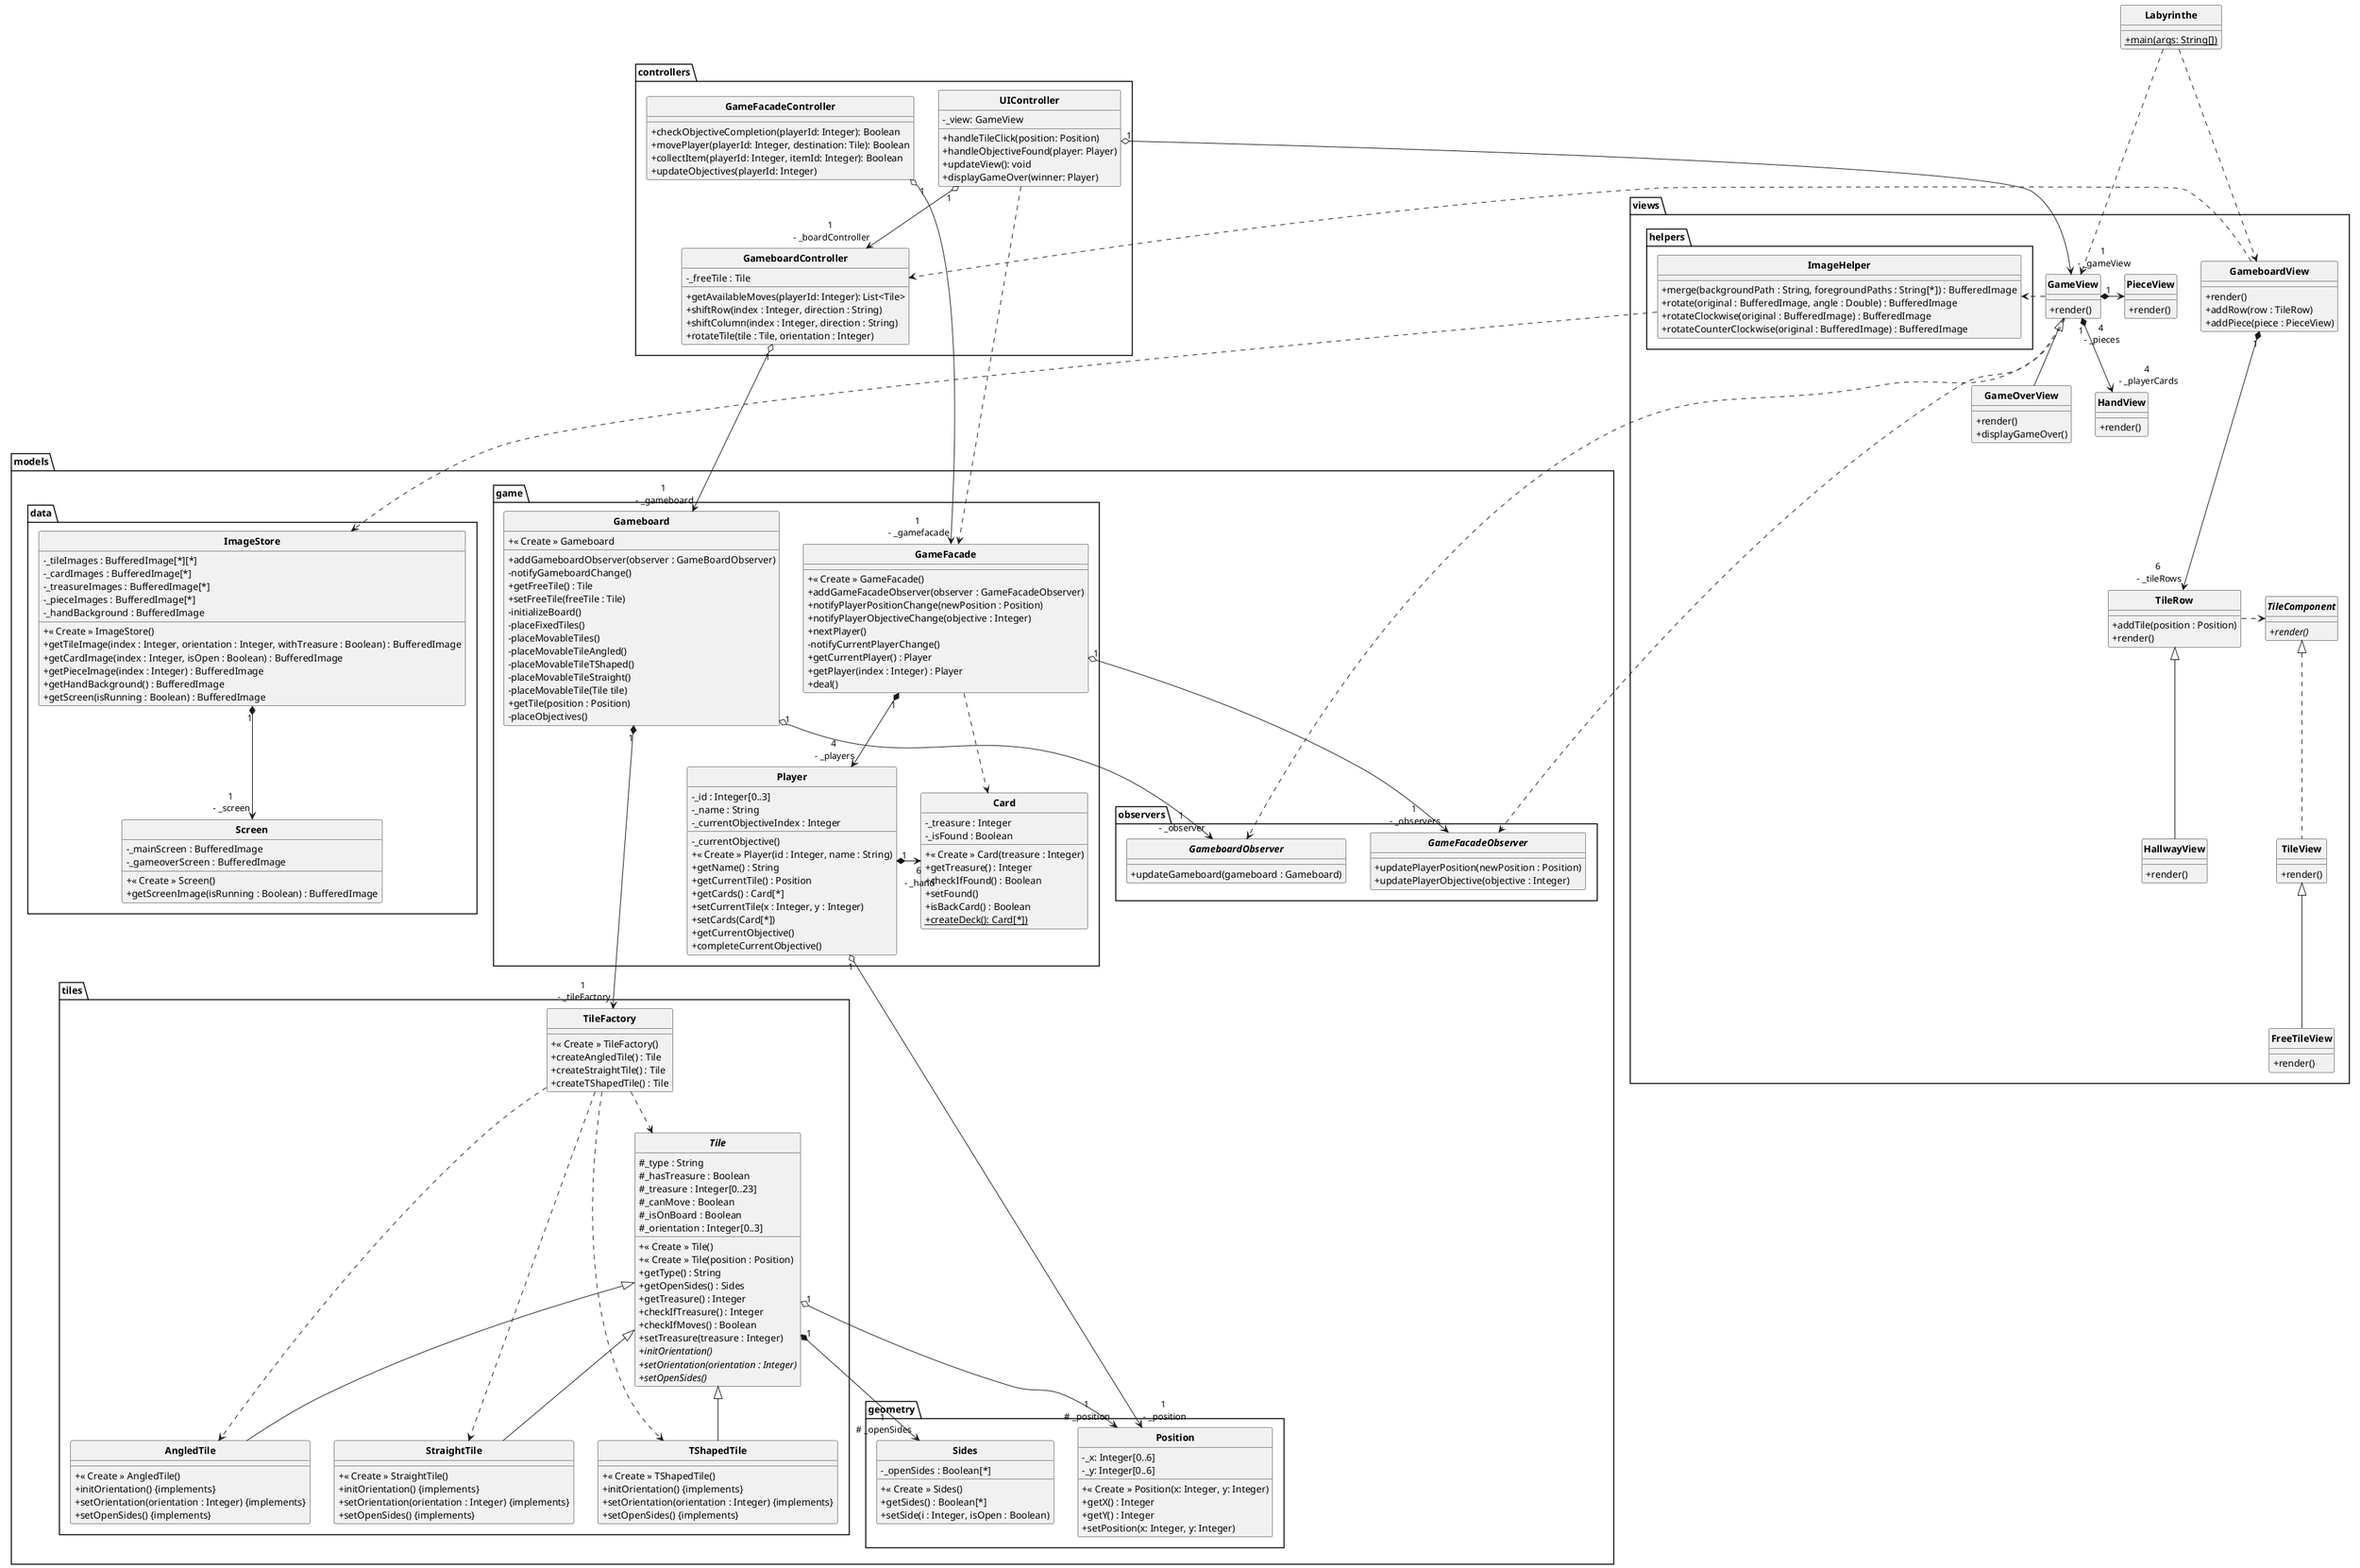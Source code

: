 @startuml Labyrinthe

skinparam style strictuml
skinparam classAttributeIconSize 0
skinparam classFontStyle Bold
hide enum methods

class Labyrinthe
{
    + {static} main(args: String[])
}

package views
{
	package helpers {
		'classe fournie :
		class ImageHelper {
			+ merge(backgroundPath : String, foregroundPaths : String[*]) : BufferedImage
			+ rotate(original : BufferedImage, angle : Double) : BufferedImage
			+ rotateClockwise(original : BufferedImage) : BufferedImage
			+ rotateCounterClockwise(original : BufferedImage) : BufferedImage
		}
	}

	interface TileComponent {
        + {abstract} render()
    }

    class GameView {
        + render()
    }

    class GameOverView extends GameView {
        + render()
        + displayGameOver()
    }

    class HandView {
        + render()
    }

    class PieceView {
        + render()
    }

    class TileRow {
        + addTile(position : Position)
        + render()
    }

    class TileView implements TileComponent {
        + render()
    }

    class FreeTileView extends TileView {
        + render()
    }

    class HallwayView extends TileRow {
        + render()
    }

    class GameboardView {
        + render()
        + addRow(row : TileRow)
        + addPiece(piece : PieceView)
    }
	
}

package controllers
{

   class GameboardController {
       + getAvailableMoves(playerId: Integer): List<Tile>
       - _freeTile : Tile
       + shiftRow(index : Integer, direction : String)
       + shiftColumn(index : Integer, direction : String)
       + rotateTile(tile : Tile, orientation : Integer)
   }
   class GameFacadeController {
       + checkObjectiveCompletion(playerId: Integer): Boolean
       + movePlayer(playerId: Integer, destination: Tile): Boolean
       + collectItem(playerId: Integer, itemId: Integer): Boolean
       + updateObjectives(playerId: Integer)
   }

   class UIController {
       - _view: GameView
       + handleTileClick(position: Position)
       + handleObjectiveFound(player: Player)
       + updateView(): void
       + displayGameOver(winner: Player)
   }
}

package models
{
    package observers {
        interface GameFacadeObserver {
            + updatePlayerPosition(newPosition : Position)
            + updatePlayerObjective(objective : Integer)
        }

        interface GameboardObserver {
            + updateGameboard(gameboard : Gameboard)
        }
    }

	package tiles {
		class TileFactory {
			+ « Create » TileFactory()
			+ createAngledTile() : Tile
			+ createStraightTile() : Tile
			+ createTShapedTile() : Tile
		}

		abstract class Tile {
			# _type : String
			# _hasTreasure : Boolean
			# _treasure : Integer[0..23]
			# _canMove : Boolean
			# _isOnBoard : Boolean
			# _orientation : Integer[0..3]
			+ « Create » Tile()
			+ « Create » Tile(position : Position)
			+ getType() : String
			'récupérer les voies de passage :
			+ getOpenSides() : Sides
			+ getTreasure() : Integer
			+ checkIfTreasure() : Integer
			+ checkIfMoves() : Boolean
			+ setTreasure(treasure : Integer)
			+ {abstract} initOrientation()
			+ {abstract} setOrientation(orientation : Integer)
			+ {abstract} setOpenSides()
		}
		class AngledTile extends Tile {
			+ « Create » AngledTile()
			+ initOrientation() {implements}
			+ setOrientation(orientation : Integer) {implements}
			+ setOpenSides() {implements}
		}
		class StraightTile extends Tile {
			+ « Create » StraightTile()
			+ initOrientation() {implements}
			+ setOrientation(orientation : Integer) {implements}
			+ setOpenSides() {implements}
		}
		class TShapedTile extends Tile {
			+ « Create » TShapedTile()
			+ initOrientation() {implements}
			+ setOrientation(orientation : Integer) {implements}
			+ setOpenSides() {implements}
		}
	}

	package geometry {
		class Sides {
			- _openSides : Boolean[*]
			+ « Create » Sides()
			+ getSides() : Boolean[*]
			+ setSide(i : Integer, isOpen : Boolean)
		}

		class Position {
			- _x: Integer[0..6]
			- _y: Integer[0..6]
			+ « Create » Position(x: Integer, y: Integer)
			+ getX() : Integer
			+ getY() : Integer
			+ setPosition(x: Integer, y: Integer)
		}
	}

	package game {


		class GameFacade {
            + « Create » GameFacade()
            'On instancie les cartes et on fait l'attribution ici
            + addGameFacadeObserver(observer : GameFacadeObserver)
            + notifyPlayerPositionChange(newPosition : Position)
            + notifyPlayerObjectiveChange(objective : Integer)
            + nextPlayer()
            - notifyCurrentPlayerChange()
            + getCurrentPlayer() : Player
            + getPlayer(index : Integer) : Player
            + deal()
		}

		class Gameboard {
            + « Create » Gameboard
			+ addGameboardObserver(observer : GameBoardObserver)
			- notifyGameboardChange()
			+ getFreeTile() : Tile
			+ setFreeTile(freeTile : Tile)
			- initializeBoard()
			- placeFixedTiles()
			- placeMovableTiles()
			- placeMovableTileAngled()
			- placeMovableTileTShaped()
			- placeMovableTileStraight()
			- placeMovableTile(Tile tile)
			'Et pour la tuile libre ? (-1, -1)
            + getTile(position : Position)
            - placeObjectives()
		}
		'class Hallway {}

		class Card {
		    - _treasure : Integer
		    ' si l'objectif est rempli
			- _isFound : Boolean
			' génération du trésor aléatoire, dans la limite des trésors encore disponibles
			+ « Create » Card(treasure : Integer)
			+ getTreasure() : Integer
			+ checkIfFound() : Boolean
			' Un trésor trouvé ne peut pas être re-caché, on ne peut donc pas remettre isFound à false :
			+ setFound()
			+ isBackCard() : Boolean
            + {static} createDeck(): Card[*])
		}

		class Player {
			- _id : Integer[0..3]
			- _name : String
			- _currentObjectiveIndex : Integer
			- _currentObjective()
			+ « Create » Player(id : Integer, name : String)
			+ getName() : String
			+ getCurrentTile() : Position
			+ getCards() : Card[*]
			+ setCurrentTile(x : Integer, y : Integer)
			+ setCards(Card[*])
			+ getCurrentObjective()
			+ completeCurrentObjective()
		}
    }

    package data {
		class ImageStore {
			'pour chaque tuile, ses positions :
			- _tileImages : BufferedImage[*][*]
			 'recto et verso de la carte, sans dessin :
			- _cardImages : BufferedImage[*]
			'à superposer avec les tuiles et les cartes :
			- _treasureImages : BufferedImage[*]
			'4 pions de couleurs différentes :
			- _pieceImages : BufferedImage[*]
			'zone joueur :
			- _handBackground : BufferedImage
			+ « Create » ImageStore()
			+ getTileImage(index : Integer, orientation : Integer, withTreasure : Boolean) : BufferedImage
			+ getCardImage(index : Integer, isOpen : Boolean) : BufferedImage
			+ getPieceImage(index : Integer) : BufferedImage
			+ getHandBackground() : BufferedImage
			+ getScreen(isRunning : Boolean) : BufferedImage
		}

		class Screen {
			- _mainScreen : BufferedImage
			- _gameoverScreen : BufferedImage
			+ « Create » Screen()
			'si le jeu est toujours en cours, retourner l'écran principal :
			+ getScreenImage(isRunning : Boolean) : BufferedImage
		}
	}
}

Labyrinthe ...> GameView
Labyrinthe ..> GameboardView
GameboardView ..> GameboardController
GameView "1" *--> "4\n - _playerCards" HandView
'GameView ..> GameFacade
GameView ..> GameboardObserver
GameView ..> GameFacadeObserver
GameFacadeController "1" o----> "1\n - _gamefacade" GameFacade
GameboardController "1" o--> "1\n - _gameboard" Gameboard
'Gameboard "1" *---> "6\n _hallways" Hallway
Gameboard "1" *--> "1\n - _tileFactory" TileFactory
Player "1" *-> "6\n - _hand" Card
Player "1" o----> "1\n - _position" Position
GameFacade "1" *--> "4\n - _players" Player
GameFacade ..> Card
ImageStore "1" *--> "1\n - _screen" Screen
Tile "1" o-> "1\n # _position" Position
Tile "1" *--> "1\n # _openSides" Sides
TileFactory ..> AngledTile
TileFactory ..> StraightTile
TileFactory ..> TShapedTile
TileFactory ..> Tile
GameFacade "1" o-> "1\n - _observers" GameFacadeObserver
Gameboard "1" o--> "1\n - _observer" GameboardObserver
UIController .> GameFacade
UIController "1" o--> "1\n - _gameView" GameView
GameView .> ImageHelper
TileRow .> TileComponent
GameboardView "1" *---> "6\n - _tileRows" TileRow
GameView "1" *-> "4\n - _pieces" PieceView
ImageHelper ..> ImageStore
UIController "1" o--> "1\n - _boardController" GameboardController
@enduml
